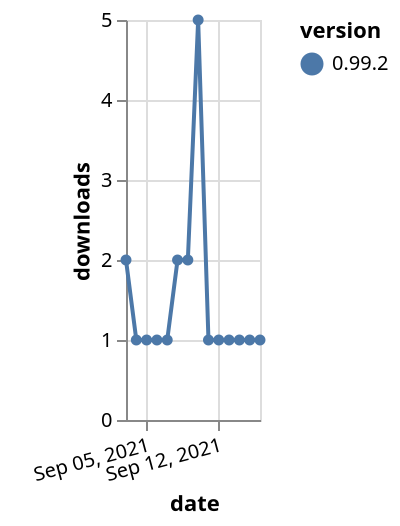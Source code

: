 {"$schema": "https://vega.github.io/schema/vega-lite/v5.json", "description": "A simple bar chart with embedded data.", "data": {"values": [{"date": "2021-09-03", "total": 649, "delta": 2, "version": "0.99.2"}, {"date": "2021-09-04", "total": 650, "delta": 1, "version": "0.99.2"}, {"date": "2021-09-05", "total": 651, "delta": 1, "version": "0.99.2"}, {"date": "2021-09-06", "total": 652, "delta": 1, "version": "0.99.2"}, {"date": "2021-09-07", "total": 653, "delta": 1, "version": "0.99.2"}, {"date": "2021-09-08", "total": 655, "delta": 2, "version": "0.99.2"}, {"date": "2021-09-09", "total": 657, "delta": 2, "version": "0.99.2"}, {"date": "2021-09-10", "total": 662, "delta": 5, "version": "0.99.2"}, {"date": "2021-09-11", "total": 663, "delta": 1, "version": "0.99.2"}, {"date": "2021-09-12", "total": 664, "delta": 1, "version": "0.99.2"}, {"date": "2021-09-13", "total": 665, "delta": 1, "version": "0.99.2"}, {"date": "2021-09-14", "total": 666, "delta": 1, "version": "0.99.2"}, {"date": "2021-09-15", "total": 667, "delta": 1, "version": "0.99.2"}, {"date": "2021-09-16", "total": 668, "delta": 1, "version": "0.99.2"}]}, "width": "container", "mark": {"type": "line", "point": {"filled": true}}, "encoding": {"x": {"field": "date", "type": "temporal", "timeUnit": "yearmonthdate", "title": "date", "axis": {"labelAngle": -15}}, "y": {"field": "delta", "type": "quantitative", "title": "downloads"}, "color": {"field": "version", "type": "nominal"}, "tooltip": {"field": "delta"}}}